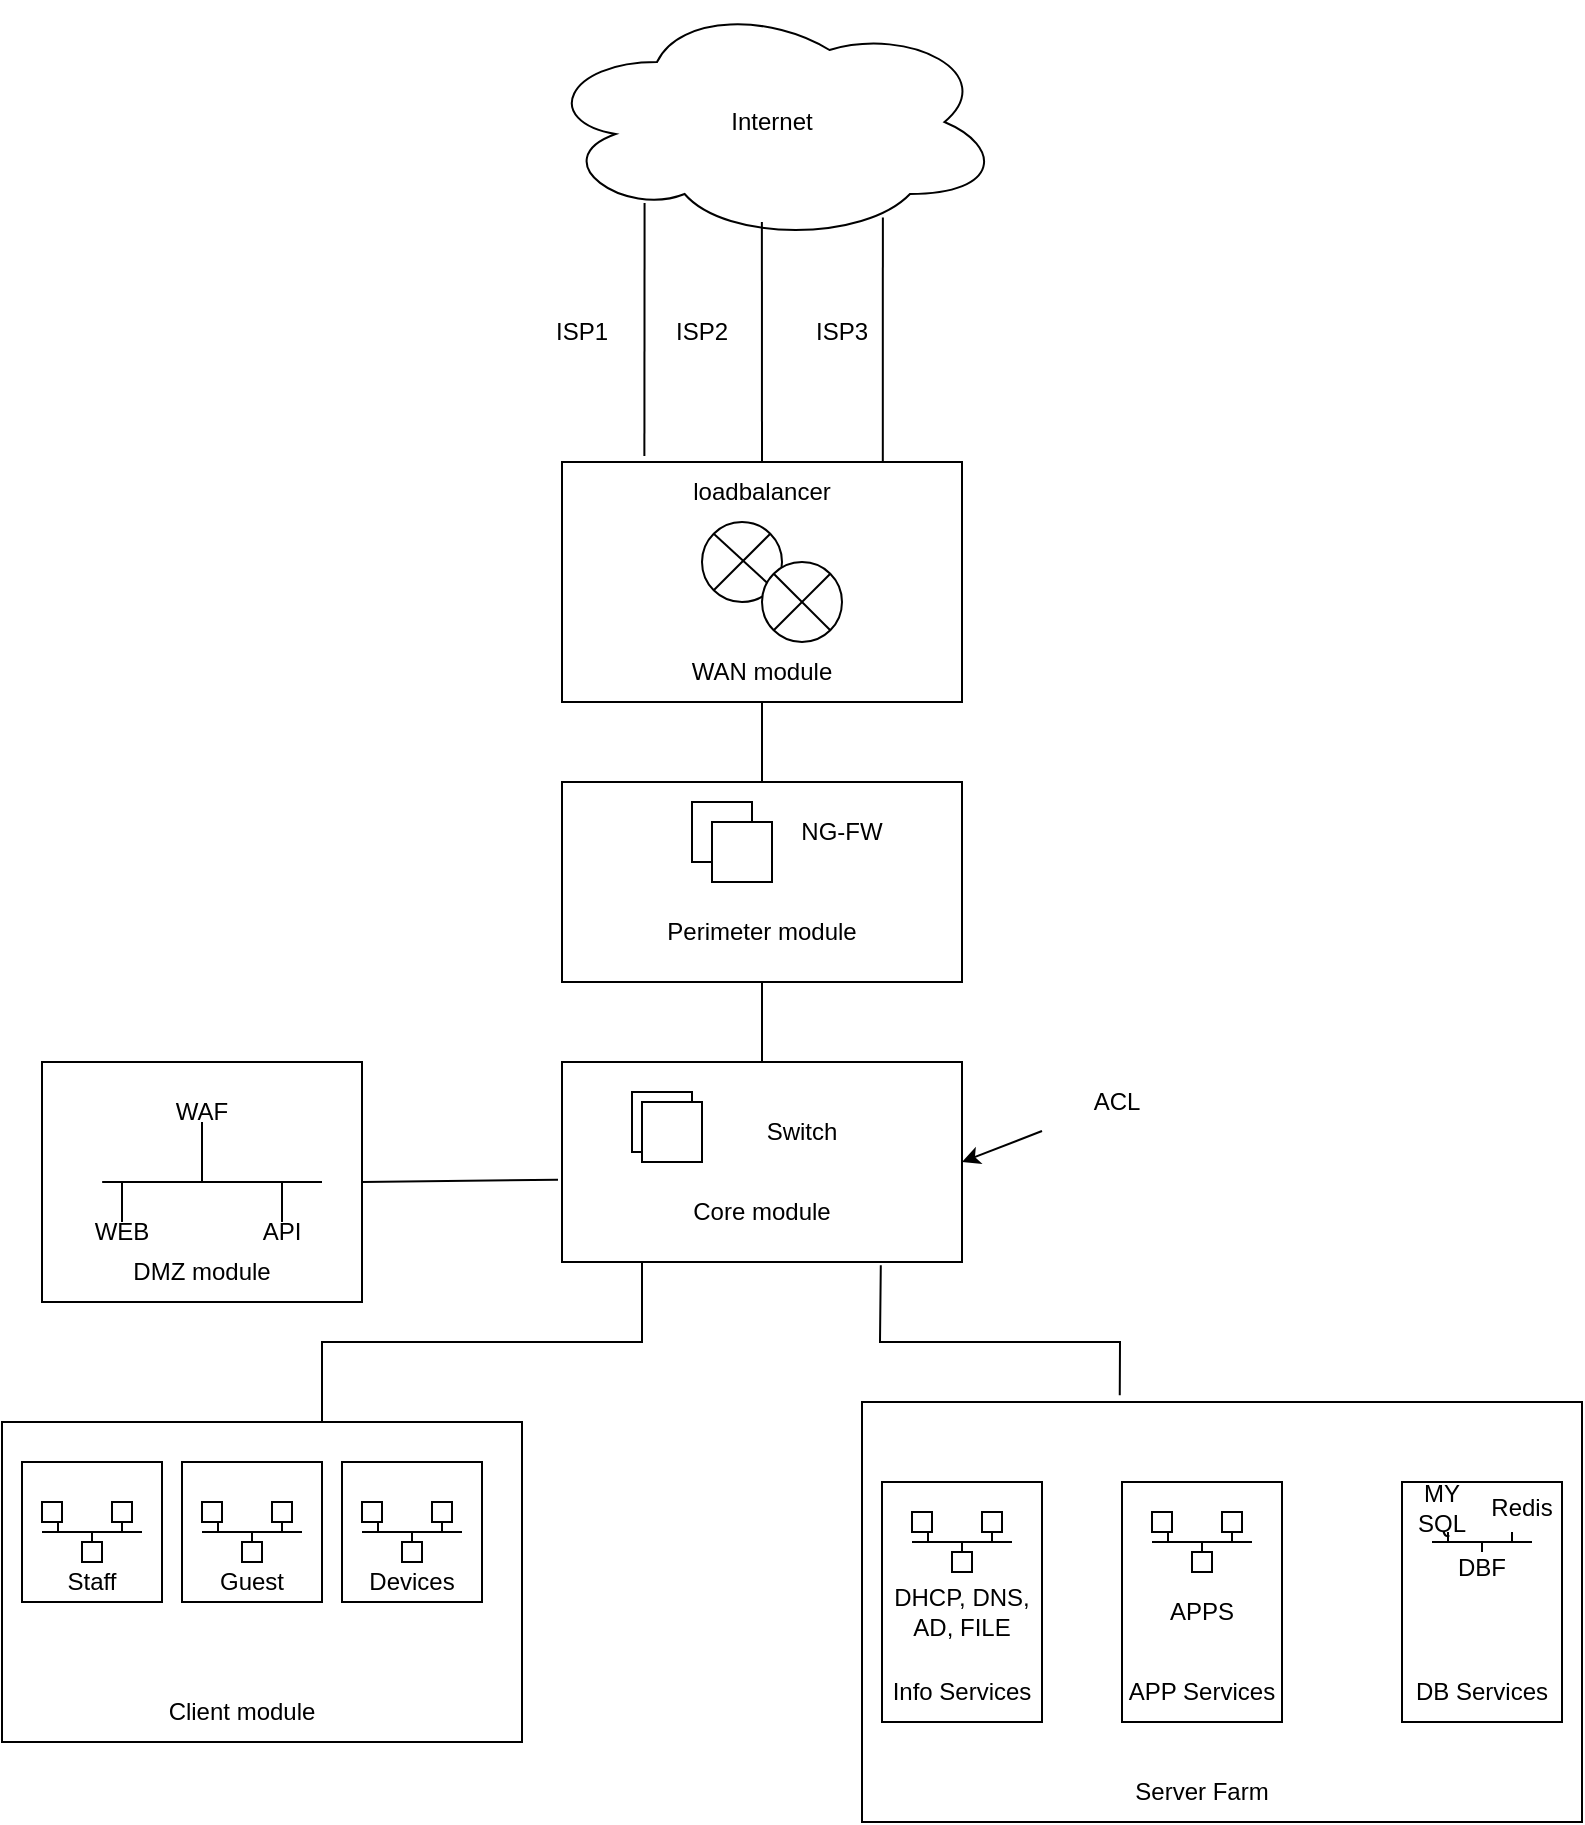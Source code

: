 <mxfile version="21.1.9" type="github">
  <diagram name="Trang-1" id="36N61xuVv6LQtadGkA_Z">
    <mxGraphModel dx="1313" dy="676" grid="1" gridSize="10" guides="1" tooltips="1" connect="1" arrows="1" fold="1" page="1" pageScale="1" pageWidth="827" pageHeight="1169" math="0" shadow="0">
      <root>
        <mxCell id="0" />
        <mxCell id="1" parent="0" />
        <mxCell id="19WIXOtnpfLcQPQ2YNDq-1" value="" style="rounded=0;whiteSpace=wrap;html=1;" vertex="1" parent="1">
          <mxGeometry x="280" y="240" width="200" height="120" as="geometry" />
        </mxCell>
        <mxCell id="19WIXOtnpfLcQPQ2YNDq-2" value="loadbalancer" style="text;html=1;strokeColor=none;fillColor=none;align=center;verticalAlign=middle;whiteSpace=wrap;rounded=0;" vertex="1" parent="1">
          <mxGeometry x="350" y="240" width="60" height="30" as="geometry" />
        </mxCell>
        <mxCell id="19WIXOtnpfLcQPQ2YNDq-3" value="WAN module" style="text;html=1;strokeColor=none;fillColor=none;align=center;verticalAlign=middle;whiteSpace=wrap;rounded=0;" vertex="1" parent="1">
          <mxGeometry x="320" y="330" width="120" height="30" as="geometry" />
        </mxCell>
        <mxCell id="19WIXOtnpfLcQPQ2YNDq-4" value="" style="ellipse;whiteSpace=wrap;html=1;aspect=fixed;" vertex="1" parent="1">
          <mxGeometry x="350" y="270" width="40" height="40" as="geometry" />
        </mxCell>
        <mxCell id="19WIXOtnpfLcQPQ2YNDq-6" value="" style="ellipse;whiteSpace=wrap;html=1;aspect=fixed;" vertex="1" parent="1">
          <mxGeometry x="380" y="290" width="40" height="40" as="geometry" />
        </mxCell>
        <mxCell id="19WIXOtnpfLcQPQ2YNDq-9" value="Internet" style="ellipse;shape=cloud;whiteSpace=wrap;html=1;" vertex="1" parent="1">
          <mxGeometry x="270" y="10" width="230" height="120" as="geometry" />
        </mxCell>
        <mxCell id="19WIXOtnpfLcQPQ2YNDq-12" value="" style="endArrow=none;html=1;rounded=0;exitX=0.206;exitY=-0.025;exitDx=0;exitDy=0;exitPerimeter=0;entryX=0.223;entryY=0.838;entryDx=0;entryDy=0;entryPerimeter=0;" edge="1" parent="1" source="19WIXOtnpfLcQPQ2YNDq-1" target="19WIXOtnpfLcQPQ2YNDq-9">
          <mxGeometry width="50" height="50" relative="1" as="geometry">
            <mxPoint x="300" y="180" as="sourcePoint" />
            <mxPoint x="350" y="130" as="targetPoint" />
          </mxGeometry>
        </mxCell>
        <mxCell id="19WIXOtnpfLcQPQ2YNDq-14" value="" style="endArrow=none;html=1;rounded=0;exitX=0.5;exitY=0;exitDx=0;exitDy=0;entryX=0.478;entryY=0.917;entryDx=0;entryDy=0;entryPerimeter=0;" edge="1" parent="1" source="19WIXOtnpfLcQPQ2YNDq-2" target="19WIXOtnpfLcQPQ2YNDq-9">
          <mxGeometry width="50" height="50" relative="1" as="geometry">
            <mxPoint x="370" y="200" as="sourcePoint" />
            <mxPoint x="380" y="130" as="targetPoint" />
          </mxGeometry>
        </mxCell>
        <mxCell id="19WIXOtnpfLcQPQ2YNDq-17" value="" style="endArrow=none;html=1;rounded=0;entryX=0.741;entryY=0.898;entryDx=0;entryDy=0;entryPerimeter=0;exitX=0.802;exitY=0.002;exitDx=0;exitDy=0;exitPerimeter=0;" edge="1" parent="1" source="19WIXOtnpfLcQPQ2YNDq-1" target="19WIXOtnpfLcQPQ2YNDq-9">
          <mxGeometry width="50" height="50" relative="1" as="geometry">
            <mxPoint x="420" y="200" as="sourcePoint" />
            <mxPoint x="470" y="150" as="targetPoint" />
          </mxGeometry>
        </mxCell>
        <mxCell id="19WIXOtnpfLcQPQ2YNDq-18" value="ISP1" style="text;html=1;strokeColor=none;fillColor=none;align=center;verticalAlign=middle;whiteSpace=wrap;rounded=0;" vertex="1" parent="1">
          <mxGeometry x="260" y="160" width="60" height="30" as="geometry" />
        </mxCell>
        <mxCell id="19WIXOtnpfLcQPQ2YNDq-19" value="ISP2" style="text;html=1;strokeColor=none;fillColor=none;align=center;verticalAlign=middle;whiteSpace=wrap;rounded=0;" vertex="1" parent="1">
          <mxGeometry x="320" y="160" width="60" height="30" as="geometry" />
        </mxCell>
        <mxCell id="19WIXOtnpfLcQPQ2YNDq-20" value="ISP3" style="text;html=1;strokeColor=none;fillColor=none;align=center;verticalAlign=middle;whiteSpace=wrap;rounded=0;" vertex="1" parent="1">
          <mxGeometry x="390" y="160" width="60" height="30" as="geometry" />
        </mxCell>
        <mxCell id="19WIXOtnpfLcQPQ2YNDq-21" value="" style="endArrow=none;html=1;rounded=0;entryX=1;entryY=0;entryDx=0;entryDy=0;exitX=0;exitY=1;exitDx=0;exitDy=0;" edge="1" parent="1" source="19WIXOtnpfLcQPQ2YNDq-4" target="19WIXOtnpfLcQPQ2YNDq-4">
          <mxGeometry width="50" height="50" relative="1" as="geometry">
            <mxPoint x="350" y="310" as="sourcePoint" />
            <mxPoint x="400" y="260" as="targetPoint" />
          </mxGeometry>
        </mxCell>
        <mxCell id="19WIXOtnpfLcQPQ2YNDq-22" value="" style="endArrow=none;html=1;rounded=0;exitX=0;exitY=0;exitDx=0;exitDy=0;entryX=0.067;entryY=0.263;entryDx=0;entryDy=0;entryPerimeter=0;" edge="1" parent="1" source="19WIXOtnpfLcQPQ2YNDq-4" target="19WIXOtnpfLcQPQ2YNDq-6">
          <mxGeometry width="50" height="50" relative="1" as="geometry">
            <mxPoint x="340" y="320" as="sourcePoint" />
            <mxPoint x="390" y="270" as="targetPoint" />
          </mxGeometry>
        </mxCell>
        <mxCell id="19WIXOtnpfLcQPQ2YNDq-23" value="" style="endArrow=none;html=1;rounded=0;entryX=1;entryY=0;entryDx=0;entryDy=0;exitX=0;exitY=1;exitDx=0;exitDy=0;" edge="1" parent="1" source="19WIXOtnpfLcQPQ2YNDq-6" target="19WIXOtnpfLcQPQ2YNDq-6">
          <mxGeometry width="50" height="50" relative="1" as="geometry">
            <mxPoint x="370" y="340" as="sourcePoint" />
            <mxPoint x="420" y="290" as="targetPoint" />
          </mxGeometry>
        </mxCell>
        <mxCell id="19WIXOtnpfLcQPQ2YNDq-24" value="" style="endArrow=none;html=1;rounded=0;entryX=1;entryY=1;entryDx=0;entryDy=0;exitX=0;exitY=0;exitDx=0;exitDy=0;" edge="1" parent="1" source="19WIXOtnpfLcQPQ2YNDq-6" target="19WIXOtnpfLcQPQ2YNDq-6">
          <mxGeometry width="50" height="50" relative="1" as="geometry">
            <mxPoint x="430" y="260" as="sourcePoint" />
            <mxPoint x="480" y="210" as="targetPoint" />
          </mxGeometry>
        </mxCell>
        <mxCell id="19WIXOtnpfLcQPQ2YNDq-26" value="" style="rounded=0;whiteSpace=wrap;html=1;" vertex="1" parent="1">
          <mxGeometry x="20" y="540" width="160" height="120" as="geometry" />
        </mxCell>
        <mxCell id="19WIXOtnpfLcQPQ2YNDq-27" value="" style="endArrow=none;html=1;rounded=0;entryX=0.875;entryY=0.5;entryDx=0;entryDy=0;entryPerimeter=0;exitX=0.188;exitY=0.5;exitDx=0;exitDy=0;exitPerimeter=0;" edge="1" parent="1" source="19WIXOtnpfLcQPQ2YNDq-26" target="19WIXOtnpfLcQPQ2YNDq-26">
          <mxGeometry width="50" height="50" relative="1" as="geometry">
            <mxPoint x="60" y="630" as="sourcePoint" />
            <mxPoint x="110" y="580" as="targetPoint" />
          </mxGeometry>
        </mxCell>
        <mxCell id="19WIXOtnpfLcQPQ2YNDq-28" value="" style="endArrow=none;html=1;rounded=0;exitX=0.25;exitY=0.667;exitDx=0;exitDy=0;exitPerimeter=0;" edge="1" parent="1" source="19WIXOtnpfLcQPQ2YNDq-26">
          <mxGeometry width="50" height="50" relative="1" as="geometry">
            <mxPoint x="60" y="610" as="sourcePoint" />
            <mxPoint x="60" y="600" as="targetPoint" />
          </mxGeometry>
        </mxCell>
        <mxCell id="19WIXOtnpfLcQPQ2YNDq-29" value="" style="endArrow=none;html=1;rounded=0;exitX=0.75;exitY=0.667;exitDx=0;exitDy=0;exitPerimeter=0;" edge="1" parent="1" source="19WIXOtnpfLcQPQ2YNDq-26">
          <mxGeometry width="50" height="50" relative="1" as="geometry">
            <mxPoint x="90" y="660" as="sourcePoint" />
            <mxPoint x="140" y="600" as="targetPoint" />
          </mxGeometry>
        </mxCell>
        <mxCell id="19WIXOtnpfLcQPQ2YNDq-30" value="" style="endArrow=none;html=1;rounded=0;" edge="1" parent="1">
          <mxGeometry width="50" height="50" relative="1" as="geometry">
            <mxPoint x="100" y="600" as="sourcePoint" />
            <mxPoint x="100" y="570" as="targetPoint" />
          </mxGeometry>
        </mxCell>
        <mxCell id="19WIXOtnpfLcQPQ2YNDq-31" value="WEB" style="text;html=1;strokeColor=none;fillColor=none;align=center;verticalAlign=middle;whiteSpace=wrap;rounded=0;" vertex="1" parent="1">
          <mxGeometry x="30" y="610" width="60" height="30" as="geometry" />
        </mxCell>
        <mxCell id="19WIXOtnpfLcQPQ2YNDq-32" value="API" style="text;html=1;strokeColor=none;fillColor=none;align=center;verticalAlign=middle;whiteSpace=wrap;rounded=0;" vertex="1" parent="1">
          <mxGeometry x="110" y="610" width="60" height="30" as="geometry" />
        </mxCell>
        <mxCell id="19WIXOtnpfLcQPQ2YNDq-33" value="WAF" style="text;html=1;strokeColor=none;fillColor=none;align=center;verticalAlign=middle;whiteSpace=wrap;rounded=0;" vertex="1" parent="1">
          <mxGeometry x="70" y="550" width="60" height="30" as="geometry" />
        </mxCell>
        <mxCell id="19WIXOtnpfLcQPQ2YNDq-34" value="DMZ module" style="text;html=1;strokeColor=none;fillColor=none;align=center;verticalAlign=middle;whiteSpace=wrap;rounded=0;" vertex="1" parent="1">
          <mxGeometry x="60" y="630" width="80" height="30" as="geometry" />
        </mxCell>
        <mxCell id="19WIXOtnpfLcQPQ2YNDq-39" value="" style="rounded=0;whiteSpace=wrap;html=1;" vertex="1" parent="1">
          <mxGeometry x="280" y="400" width="200" height="100" as="geometry" />
        </mxCell>
        <mxCell id="19WIXOtnpfLcQPQ2YNDq-40" value="" style="whiteSpace=wrap;html=1;aspect=fixed;" vertex="1" parent="1">
          <mxGeometry x="345" y="410" width="30" height="30" as="geometry" />
        </mxCell>
        <mxCell id="19WIXOtnpfLcQPQ2YNDq-41" value="" style="whiteSpace=wrap;html=1;aspect=fixed;" vertex="1" parent="1">
          <mxGeometry x="355" y="420" width="30" height="30" as="geometry" />
        </mxCell>
        <mxCell id="19WIXOtnpfLcQPQ2YNDq-42" value="Perimeter module" style="text;html=1;strokeColor=none;fillColor=none;align=center;verticalAlign=middle;whiteSpace=wrap;rounded=0;" vertex="1" parent="1">
          <mxGeometry x="320" y="460" width="120" height="30" as="geometry" />
        </mxCell>
        <mxCell id="19WIXOtnpfLcQPQ2YNDq-43" value="NG-FW" style="text;html=1;strokeColor=none;fillColor=none;align=center;verticalAlign=middle;whiteSpace=wrap;rounded=0;" vertex="1" parent="1">
          <mxGeometry x="390" y="410" width="60" height="30" as="geometry" />
        </mxCell>
        <mxCell id="19WIXOtnpfLcQPQ2YNDq-44" value="" style="endArrow=none;html=1;rounded=0;entryX=0.5;entryY=1;entryDx=0;entryDy=0;exitX=0.5;exitY=0;exitDx=0;exitDy=0;" edge="1" parent="1" source="19WIXOtnpfLcQPQ2YNDq-39" target="19WIXOtnpfLcQPQ2YNDq-3">
          <mxGeometry width="50" height="50" relative="1" as="geometry">
            <mxPoint x="350" y="400" as="sourcePoint" />
            <mxPoint x="400" y="350" as="targetPoint" />
          </mxGeometry>
        </mxCell>
        <mxCell id="19WIXOtnpfLcQPQ2YNDq-45" value="" style="rounded=0;whiteSpace=wrap;html=1;" vertex="1" parent="1">
          <mxGeometry x="280" y="540" width="200" height="100" as="geometry" />
        </mxCell>
        <mxCell id="19WIXOtnpfLcQPQ2YNDq-46" value="" style="endArrow=none;html=1;rounded=0;entryX=0.5;entryY=1;entryDx=0;entryDy=0;exitX=0.5;exitY=0;exitDx=0;exitDy=0;" edge="1" parent="1" source="19WIXOtnpfLcQPQ2YNDq-45" target="19WIXOtnpfLcQPQ2YNDq-39">
          <mxGeometry width="50" height="50" relative="1" as="geometry">
            <mxPoint x="160" y="580" as="sourcePoint" />
            <mxPoint x="210" y="530" as="targetPoint" />
          </mxGeometry>
        </mxCell>
        <mxCell id="19WIXOtnpfLcQPQ2YNDq-47" value="" style="whiteSpace=wrap;html=1;aspect=fixed;" vertex="1" parent="1">
          <mxGeometry x="315" y="555" width="30" height="30" as="geometry" />
        </mxCell>
        <mxCell id="19WIXOtnpfLcQPQ2YNDq-48" value="" style="whiteSpace=wrap;html=1;aspect=fixed;" vertex="1" parent="1">
          <mxGeometry x="320" y="560" width="30" height="30" as="geometry" />
        </mxCell>
        <mxCell id="19WIXOtnpfLcQPQ2YNDq-49" value="Switch" style="text;html=1;strokeColor=none;fillColor=none;align=center;verticalAlign=middle;whiteSpace=wrap;rounded=0;" vertex="1" parent="1">
          <mxGeometry x="370" y="560" width="60" height="30" as="geometry" />
        </mxCell>
        <mxCell id="19WIXOtnpfLcQPQ2YNDq-50" value="Core module" style="text;html=1;strokeColor=none;fillColor=none;align=center;verticalAlign=middle;whiteSpace=wrap;rounded=0;" vertex="1" parent="1">
          <mxGeometry x="330" y="600" width="100" height="30" as="geometry" />
        </mxCell>
        <mxCell id="19WIXOtnpfLcQPQ2YNDq-51" value="" style="endArrow=none;html=1;rounded=0;exitX=1;exitY=0.5;exitDx=0;exitDy=0;entryX=-0.01;entryY=0.589;entryDx=0;entryDy=0;entryPerimeter=0;" edge="1" parent="1" source="19WIXOtnpfLcQPQ2YNDq-26" target="19WIXOtnpfLcQPQ2YNDq-45">
          <mxGeometry width="50" height="50" relative="1" as="geometry">
            <mxPoint x="190" y="640" as="sourcePoint" />
            <mxPoint x="240" y="590" as="targetPoint" />
          </mxGeometry>
        </mxCell>
        <mxCell id="19WIXOtnpfLcQPQ2YNDq-52" value="" style="rounded=0;whiteSpace=wrap;html=1;" vertex="1" parent="1">
          <mxGeometry y="720" width="260" height="160" as="geometry" />
        </mxCell>
        <mxCell id="19WIXOtnpfLcQPQ2YNDq-54" value="" style="whiteSpace=wrap;html=1;aspect=fixed;" vertex="1" parent="1">
          <mxGeometry x="10" y="740" width="70" height="70" as="geometry" />
        </mxCell>
        <mxCell id="19WIXOtnpfLcQPQ2YNDq-55" value="" style="whiteSpace=wrap;html=1;aspect=fixed;" vertex="1" parent="1">
          <mxGeometry x="170" y="740" width="70" height="70" as="geometry" />
        </mxCell>
        <mxCell id="19WIXOtnpfLcQPQ2YNDq-56" value="" style="whiteSpace=wrap;html=1;aspect=fixed;" vertex="1" parent="1">
          <mxGeometry x="90" y="740" width="70" height="70" as="geometry" />
        </mxCell>
        <mxCell id="19WIXOtnpfLcQPQ2YNDq-57" value="" style="endArrow=none;html=1;rounded=0;" edge="1" parent="1">
          <mxGeometry width="50" height="50" relative="1" as="geometry">
            <mxPoint x="20" y="775" as="sourcePoint" />
            <mxPoint x="70" y="775" as="targetPoint" />
          </mxGeometry>
        </mxCell>
        <mxCell id="19WIXOtnpfLcQPQ2YNDq-58" value="" style="endArrow=none;html=1;rounded=0;" edge="1" parent="1">
          <mxGeometry width="50" height="50" relative="1" as="geometry">
            <mxPoint x="28" y="770" as="sourcePoint" />
            <mxPoint x="28" y="775" as="targetPoint" />
          </mxGeometry>
        </mxCell>
        <mxCell id="19WIXOtnpfLcQPQ2YNDq-59" value="" style="endArrow=none;html=1;rounded=0;" edge="1" parent="1">
          <mxGeometry width="50" height="50" relative="1" as="geometry">
            <mxPoint x="60" y="775" as="sourcePoint" />
            <mxPoint x="60" y="770" as="targetPoint" />
          </mxGeometry>
        </mxCell>
        <mxCell id="19WIXOtnpfLcQPQ2YNDq-62" value="" style="endArrow=none;html=1;rounded=0;" edge="1" parent="1">
          <mxGeometry width="50" height="50" relative="1" as="geometry">
            <mxPoint x="45" y="775" as="sourcePoint" />
            <mxPoint x="45" y="780" as="targetPoint" />
          </mxGeometry>
        </mxCell>
        <mxCell id="19WIXOtnpfLcQPQ2YNDq-64" value="" style="whiteSpace=wrap;html=1;aspect=fixed;" vertex="1" parent="1">
          <mxGeometry x="20" y="760" width="10" height="10" as="geometry" />
        </mxCell>
        <mxCell id="19WIXOtnpfLcQPQ2YNDq-66" value="" style="whiteSpace=wrap;html=1;aspect=fixed;" vertex="1" parent="1">
          <mxGeometry x="55" y="760" width="10" height="10" as="geometry" />
        </mxCell>
        <mxCell id="19WIXOtnpfLcQPQ2YNDq-67" value="" style="whiteSpace=wrap;html=1;aspect=fixed;" vertex="1" parent="1">
          <mxGeometry x="40" y="780" width="10" height="10" as="geometry" />
        </mxCell>
        <mxCell id="19WIXOtnpfLcQPQ2YNDq-68" value="" style="whiteSpace=wrap;html=1;aspect=fixed;" vertex="1" parent="1">
          <mxGeometry x="20" y="760" width="10" height="10" as="geometry" />
        </mxCell>
        <mxCell id="19WIXOtnpfLcQPQ2YNDq-87" value="" style="endArrow=none;html=1;rounded=0;" edge="1" parent="1">
          <mxGeometry width="50" height="50" relative="1" as="geometry">
            <mxPoint x="100" y="775" as="sourcePoint" />
            <mxPoint x="150" y="775" as="targetPoint" />
          </mxGeometry>
        </mxCell>
        <mxCell id="19WIXOtnpfLcQPQ2YNDq-88" value="" style="endArrow=none;html=1;rounded=0;" edge="1" parent="1">
          <mxGeometry width="50" height="50" relative="1" as="geometry">
            <mxPoint x="108" y="770" as="sourcePoint" />
            <mxPoint x="108" y="775" as="targetPoint" />
          </mxGeometry>
        </mxCell>
        <mxCell id="19WIXOtnpfLcQPQ2YNDq-89" value="" style="endArrow=none;html=1;rounded=0;" edge="1" parent="1">
          <mxGeometry width="50" height="50" relative="1" as="geometry">
            <mxPoint x="140" y="775" as="sourcePoint" />
            <mxPoint x="140" y="770" as="targetPoint" />
          </mxGeometry>
        </mxCell>
        <mxCell id="19WIXOtnpfLcQPQ2YNDq-90" value="" style="endArrow=none;html=1;rounded=0;" edge="1" parent="1">
          <mxGeometry width="50" height="50" relative="1" as="geometry">
            <mxPoint x="125" y="775" as="sourcePoint" />
            <mxPoint x="125" y="780" as="targetPoint" />
          </mxGeometry>
        </mxCell>
        <mxCell id="19WIXOtnpfLcQPQ2YNDq-91" value="" style="whiteSpace=wrap;html=1;aspect=fixed;" vertex="1" parent="1">
          <mxGeometry x="100" y="760" width="10" height="10" as="geometry" />
        </mxCell>
        <mxCell id="19WIXOtnpfLcQPQ2YNDq-92" value="" style="whiteSpace=wrap;html=1;aspect=fixed;" vertex="1" parent="1">
          <mxGeometry x="135" y="760" width="10" height="10" as="geometry" />
        </mxCell>
        <mxCell id="19WIXOtnpfLcQPQ2YNDq-93" value="" style="whiteSpace=wrap;html=1;aspect=fixed;" vertex="1" parent="1">
          <mxGeometry x="120" y="780" width="10" height="10" as="geometry" />
        </mxCell>
        <mxCell id="19WIXOtnpfLcQPQ2YNDq-94" value="" style="whiteSpace=wrap;html=1;aspect=fixed;" vertex="1" parent="1">
          <mxGeometry x="100" y="760" width="10" height="10" as="geometry" />
        </mxCell>
        <mxCell id="19WIXOtnpfLcQPQ2YNDq-95" value="" style="endArrow=none;html=1;rounded=0;" edge="1" parent="1">
          <mxGeometry width="50" height="50" relative="1" as="geometry">
            <mxPoint x="180" y="775" as="sourcePoint" />
            <mxPoint x="230" y="775" as="targetPoint" />
          </mxGeometry>
        </mxCell>
        <mxCell id="19WIXOtnpfLcQPQ2YNDq-96" value="" style="endArrow=none;html=1;rounded=0;" edge="1" parent="1">
          <mxGeometry width="50" height="50" relative="1" as="geometry">
            <mxPoint x="188" y="770" as="sourcePoint" />
            <mxPoint x="188" y="775" as="targetPoint" />
          </mxGeometry>
        </mxCell>
        <mxCell id="19WIXOtnpfLcQPQ2YNDq-97" value="" style="endArrow=none;html=1;rounded=0;" edge="1" parent="1">
          <mxGeometry width="50" height="50" relative="1" as="geometry">
            <mxPoint x="220" y="775" as="sourcePoint" />
            <mxPoint x="220" y="770" as="targetPoint" />
          </mxGeometry>
        </mxCell>
        <mxCell id="19WIXOtnpfLcQPQ2YNDq-98" value="" style="endArrow=none;html=1;rounded=0;" edge="1" parent="1">
          <mxGeometry width="50" height="50" relative="1" as="geometry">
            <mxPoint x="205" y="775" as="sourcePoint" />
            <mxPoint x="205" y="780" as="targetPoint" />
          </mxGeometry>
        </mxCell>
        <mxCell id="19WIXOtnpfLcQPQ2YNDq-99" value="" style="whiteSpace=wrap;html=1;aspect=fixed;" vertex="1" parent="1">
          <mxGeometry x="180" y="760" width="10" height="10" as="geometry" />
        </mxCell>
        <mxCell id="19WIXOtnpfLcQPQ2YNDq-100" value="" style="whiteSpace=wrap;html=1;aspect=fixed;" vertex="1" parent="1">
          <mxGeometry x="215" y="760" width="10" height="10" as="geometry" />
        </mxCell>
        <mxCell id="19WIXOtnpfLcQPQ2YNDq-101" value="" style="whiteSpace=wrap;html=1;aspect=fixed;" vertex="1" parent="1">
          <mxGeometry x="200" y="780" width="10" height="10" as="geometry" />
        </mxCell>
        <mxCell id="19WIXOtnpfLcQPQ2YNDq-102" value="" style="whiteSpace=wrap;html=1;aspect=fixed;" vertex="1" parent="1">
          <mxGeometry x="180" y="760" width="10" height="10" as="geometry" />
        </mxCell>
        <mxCell id="19WIXOtnpfLcQPQ2YNDq-103" value="Staff" style="text;html=1;strokeColor=none;fillColor=none;align=center;verticalAlign=middle;whiteSpace=wrap;rounded=0;" vertex="1" parent="1">
          <mxGeometry x="15" y="785" width="60" height="30" as="geometry" />
        </mxCell>
        <mxCell id="19WIXOtnpfLcQPQ2YNDq-104" value="Guest" style="text;html=1;strokeColor=none;fillColor=none;align=center;verticalAlign=middle;whiteSpace=wrap;rounded=0;" vertex="1" parent="1">
          <mxGeometry x="95" y="785" width="60" height="30" as="geometry" />
        </mxCell>
        <mxCell id="19WIXOtnpfLcQPQ2YNDq-105" value="Devices" style="text;html=1;strokeColor=none;fillColor=none;align=center;verticalAlign=middle;whiteSpace=wrap;rounded=0;" vertex="1" parent="1">
          <mxGeometry x="175" y="785" width="60" height="30" as="geometry" />
        </mxCell>
        <mxCell id="19WIXOtnpfLcQPQ2YNDq-106" value="Client module" style="text;html=1;strokeColor=none;fillColor=none;align=center;verticalAlign=middle;whiteSpace=wrap;rounded=0;" vertex="1" parent="1">
          <mxGeometry x="70" y="850" width="100" height="30" as="geometry" />
        </mxCell>
        <mxCell id="19WIXOtnpfLcQPQ2YNDq-107" value="" style="endArrow=none;html=1;rounded=0;" edge="1" parent="1">
          <mxGeometry width="50" height="50" relative="1" as="geometry">
            <mxPoint x="160" y="720" as="sourcePoint" />
            <mxPoint x="320" y="640" as="targetPoint" />
            <Array as="points">
              <mxPoint x="160" y="680" />
              <mxPoint x="320" y="680" />
            </Array>
          </mxGeometry>
        </mxCell>
        <mxCell id="19WIXOtnpfLcQPQ2YNDq-108" value="" style="rounded=0;whiteSpace=wrap;html=1;" vertex="1" parent="1">
          <mxGeometry x="430" y="710" width="360" height="210" as="geometry" />
        </mxCell>
        <mxCell id="19WIXOtnpfLcQPQ2YNDq-137" value="" style="rounded=0;whiteSpace=wrap;html=1;" vertex="1" parent="1">
          <mxGeometry x="440" y="750" width="80" height="120" as="geometry" />
        </mxCell>
        <mxCell id="19WIXOtnpfLcQPQ2YNDq-138" value="" style="rounded=0;whiteSpace=wrap;html=1;" vertex="1" parent="1">
          <mxGeometry x="700" y="750" width="80" height="120" as="geometry" />
        </mxCell>
        <mxCell id="19WIXOtnpfLcQPQ2YNDq-139" value="" style="rounded=0;whiteSpace=wrap;html=1;" vertex="1" parent="1">
          <mxGeometry x="560" y="750" width="80" height="120" as="geometry" />
        </mxCell>
        <mxCell id="19WIXOtnpfLcQPQ2YNDq-149" value="" style="endArrow=none;html=1;rounded=0;" edge="1" parent="1">
          <mxGeometry width="50" height="50" relative="1" as="geometry">
            <mxPoint x="455" y="780" as="sourcePoint" />
            <mxPoint x="505" y="780" as="targetPoint" />
          </mxGeometry>
        </mxCell>
        <mxCell id="19WIXOtnpfLcQPQ2YNDq-150" value="" style="endArrow=none;html=1;rounded=0;" edge="1" parent="1">
          <mxGeometry width="50" height="50" relative="1" as="geometry">
            <mxPoint x="463" y="775" as="sourcePoint" />
            <mxPoint x="463" y="780" as="targetPoint" />
          </mxGeometry>
        </mxCell>
        <mxCell id="19WIXOtnpfLcQPQ2YNDq-151" value="" style="endArrow=none;html=1;rounded=0;" edge="1" parent="1">
          <mxGeometry width="50" height="50" relative="1" as="geometry">
            <mxPoint x="495" y="780" as="sourcePoint" />
            <mxPoint x="495" y="775" as="targetPoint" />
          </mxGeometry>
        </mxCell>
        <mxCell id="19WIXOtnpfLcQPQ2YNDq-152" value="" style="endArrow=none;html=1;rounded=0;" edge="1" parent="1">
          <mxGeometry width="50" height="50" relative="1" as="geometry">
            <mxPoint x="480" y="780" as="sourcePoint" />
            <mxPoint x="480" y="785" as="targetPoint" />
          </mxGeometry>
        </mxCell>
        <mxCell id="19WIXOtnpfLcQPQ2YNDq-153" value="" style="whiteSpace=wrap;html=1;aspect=fixed;" vertex="1" parent="1">
          <mxGeometry x="455" y="765" width="10" height="10" as="geometry" />
        </mxCell>
        <mxCell id="19WIXOtnpfLcQPQ2YNDq-154" value="" style="whiteSpace=wrap;html=1;aspect=fixed;" vertex="1" parent="1">
          <mxGeometry x="490" y="765" width="10" height="10" as="geometry" />
        </mxCell>
        <mxCell id="19WIXOtnpfLcQPQ2YNDq-155" value="" style="whiteSpace=wrap;html=1;aspect=fixed;" vertex="1" parent="1">
          <mxGeometry x="475" y="785" width="10" height="10" as="geometry" />
        </mxCell>
        <mxCell id="19WIXOtnpfLcQPQ2YNDq-156" value="" style="whiteSpace=wrap;html=1;aspect=fixed;" vertex="1" parent="1">
          <mxGeometry x="455" y="765" width="10" height="10" as="geometry" />
        </mxCell>
        <mxCell id="19WIXOtnpfLcQPQ2YNDq-157" value="" style="endArrow=none;html=1;rounded=0;" edge="1" parent="1">
          <mxGeometry width="50" height="50" relative="1" as="geometry">
            <mxPoint x="575" y="780" as="sourcePoint" />
            <mxPoint x="625" y="780" as="targetPoint" />
          </mxGeometry>
        </mxCell>
        <mxCell id="19WIXOtnpfLcQPQ2YNDq-158" value="" style="endArrow=none;html=1;rounded=0;" edge="1" parent="1">
          <mxGeometry width="50" height="50" relative="1" as="geometry">
            <mxPoint x="583" y="775" as="sourcePoint" />
            <mxPoint x="583" y="780" as="targetPoint" />
          </mxGeometry>
        </mxCell>
        <mxCell id="19WIXOtnpfLcQPQ2YNDq-159" value="" style="endArrow=none;html=1;rounded=0;" edge="1" parent="1">
          <mxGeometry width="50" height="50" relative="1" as="geometry">
            <mxPoint x="615" y="780" as="sourcePoint" />
            <mxPoint x="615" y="775" as="targetPoint" />
          </mxGeometry>
        </mxCell>
        <mxCell id="19WIXOtnpfLcQPQ2YNDq-160" value="" style="endArrow=none;html=1;rounded=0;" edge="1" parent="1">
          <mxGeometry width="50" height="50" relative="1" as="geometry">
            <mxPoint x="600" y="780" as="sourcePoint" />
            <mxPoint x="600" y="785" as="targetPoint" />
          </mxGeometry>
        </mxCell>
        <mxCell id="19WIXOtnpfLcQPQ2YNDq-161" value="" style="whiteSpace=wrap;html=1;aspect=fixed;" vertex="1" parent="1">
          <mxGeometry x="575" y="765" width="10" height="10" as="geometry" />
        </mxCell>
        <mxCell id="19WIXOtnpfLcQPQ2YNDq-162" value="" style="whiteSpace=wrap;html=1;aspect=fixed;" vertex="1" parent="1">
          <mxGeometry x="610" y="765" width="10" height="10" as="geometry" />
        </mxCell>
        <mxCell id="19WIXOtnpfLcQPQ2YNDq-163" value="" style="whiteSpace=wrap;html=1;aspect=fixed;" vertex="1" parent="1">
          <mxGeometry x="595" y="785" width="10" height="10" as="geometry" />
        </mxCell>
        <mxCell id="19WIXOtnpfLcQPQ2YNDq-164" value="" style="whiteSpace=wrap;html=1;aspect=fixed;" vertex="1" parent="1">
          <mxGeometry x="575" y="765" width="10" height="10" as="geometry" />
        </mxCell>
        <mxCell id="19WIXOtnpfLcQPQ2YNDq-165" value="" style="endArrow=none;html=1;rounded=0;" edge="1" parent="1">
          <mxGeometry width="50" height="50" relative="1" as="geometry">
            <mxPoint x="715" y="780" as="sourcePoint" />
            <mxPoint x="765" y="780" as="targetPoint" />
          </mxGeometry>
        </mxCell>
        <mxCell id="19WIXOtnpfLcQPQ2YNDq-166" value="" style="endArrow=none;html=1;rounded=0;" edge="1" parent="1">
          <mxGeometry width="50" height="50" relative="1" as="geometry">
            <mxPoint x="723" y="775" as="sourcePoint" />
            <mxPoint x="723" y="780" as="targetPoint" />
          </mxGeometry>
        </mxCell>
        <mxCell id="19WIXOtnpfLcQPQ2YNDq-167" value="" style="endArrow=none;html=1;rounded=0;" edge="1" parent="1">
          <mxGeometry width="50" height="50" relative="1" as="geometry">
            <mxPoint x="755" y="780" as="sourcePoint" />
            <mxPoint x="755" y="775" as="targetPoint" />
          </mxGeometry>
        </mxCell>
        <mxCell id="19WIXOtnpfLcQPQ2YNDq-168" value="" style="endArrow=none;html=1;rounded=0;" edge="1" parent="1">
          <mxGeometry width="50" height="50" relative="1" as="geometry">
            <mxPoint x="740" y="780" as="sourcePoint" />
            <mxPoint x="740" y="785" as="targetPoint" />
          </mxGeometry>
        </mxCell>
        <mxCell id="19WIXOtnpfLcQPQ2YNDq-174" value="DHCP, DNS, AD, FILE" style="text;html=1;strokeColor=none;fillColor=none;align=center;verticalAlign=middle;whiteSpace=wrap;rounded=0;" vertex="1" parent="1">
          <mxGeometry x="440" y="800" width="80" height="30" as="geometry" />
        </mxCell>
        <mxCell id="19WIXOtnpfLcQPQ2YNDq-176" value="APPS" style="text;html=1;strokeColor=none;fillColor=none;align=center;verticalAlign=middle;whiteSpace=wrap;rounded=0;" vertex="1" parent="1">
          <mxGeometry x="570" y="800" width="60" height="30" as="geometry" />
        </mxCell>
        <mxCell id="19WIXOtnpfLcQPQ2YNDq-177" value="Info Services" style="text;html=1;strokeColor=none;fillColor=none;align=center;verticalAlign=middle;whiteSpace=wrap;rounded=0;" vertex="1" parent="1">
          <mxGeometry x="440" y="840" width="80" height="30" as="geometry" />
        </mxCell>
        <mxCell id="19WIXOtnpfLcQPQ2YNDq-178" value="APP Services" style="text;html=1;strokeColor=none;fillColor=none;align=center;verticalAlign=middle;whiteSpace=wrap;rounded=0;" vertex="1" parent="1">
          <mxGeometry x="560" y="840" width="80" height="30" as="geometry" />
        </mxCell>
        <mxCell id="19WIXOtnpfLcQPQ2YNDq-180" value="DBF" style="text;html=1;strokeColor=none;fillColor=none;align=center;verticalAlign=middle;whiteSpace=wrap;rounded=0;" vertex="1" parent="1">
          <mxGeometry x="710" y="785" width="60" height="15" as="geometry" />
        </mxCell>
        <mxCell id="19WIXOtnpfLcQPQ2YNDq-181" value="MY SQL" style="text;html=1;strokeColor=none;fillColor=none;align=center;verticalAlign=middle;whiteSpace=wrap;rounded=0;" vertex="1" parent="1">
          <mxGeometry x="700" y="750" width="40" height="25" as="geometry" />
        </mxCell>
        <mxCell id="19WIXOtnpfLcQPQ2YNDq-182" value="Redis" style="text;html=1;strokeColor=none;fillColor=none;align=center;verticalAlign=middle;whiteSpace=wrap;rounded=0;" vertex="1" parent="1">
          <mxGeometry x="740" y="750" width="40" height="25" as="geometry" />
        </mxCell>
        <mxCell id="19WIXOtnpfLcQPQ2YNDq-183" value="DB Services" style="text;html=1;strokeColor=none;fillColor=none;align=center;verticalAlign=middle;whiteSpace=wrap;rounded=0;" vertex="1" parent="1">
          <mxGeometry x="700" y="840" width="80" height="30" as="geometry" />
        </mxCell>
        <mxCell id="19WIXOtnpfLcQPQ2YNDq-184" value="Server Farm" style="text;html=1;strokeColor=none;fillColor=none;align=center;verticalAlign=middle;whiteSpace=wrap;rounded=0;" vertex="1" parent="1">
          <mxGeometry x="560" y="890" width="80" height="30" as="geometry" />
        </mxCell>
        <mxCell id="19WIXOtnpfLcQPQ2YNDq-186" value="" style="endArrow=none;html=1;rounded=0;entryX=0.797;entryY=1.016;entryDx=0;entryDy=0;entryPerimeter=0;exitX=0.358;exitY=-0.016;exitDx=0;exitDy=0;exitPerimeter=0;" edge="1" parent="1" source="19WIXOtnpfLcQPQ2YNDq-108" target="19WIXOtnpfLcQPQ2YNDq-45">
          <mxGeometry width="50" height="50" relative="1" as="geometry">
            <mxPoint x="560" y="680" as="sourcePoint" />
            <mxPoint x="500" y="660" as="targetPoint" />
            <Array as="points">
              <mxPoint x="559" y="680" />
              <mxPoint x="439" y="680" />
            </Array>
          </mxGeometry>
        </mxCell>
        <mxCell id="19WIXOtnpfLcQPQ2YNDq-188" value="ACL" style="text;html=1;strokeColor=none;fillColor=none;align=center;verticalAlign=middle;whiteSpace=wrap;rounded=0;" vertex="1" parent="1">
          <mxGeometry x="520" y="540" width="75" height="40" as="geometry" />
        </mxCell>
        <mxCell id="19WIXOtnpfLcQPQ2YNDq-189" value="" style="endArrow=classic;html=1;rounded=0;entryX=1;entryY=0.5;entryDx=0;entryDy=0;" edge="1" parent="1" source="19WIXOtnpfLcQPQ2YNDq-188" target="19WIXOtnpfLcQPQ2YNDq-45">
          <mxGeometry width="50" height="50" relative="1" as="geometry">
            <mxPoint x="490" y="620" as="sourcePoint" />
            <mxPoint x="540" y="570" as="targetPoint" />
          </mxGeometry>
        </mxCell>
      </root>
    </mxGraphModel>
  </diagram>
</mxfile>
